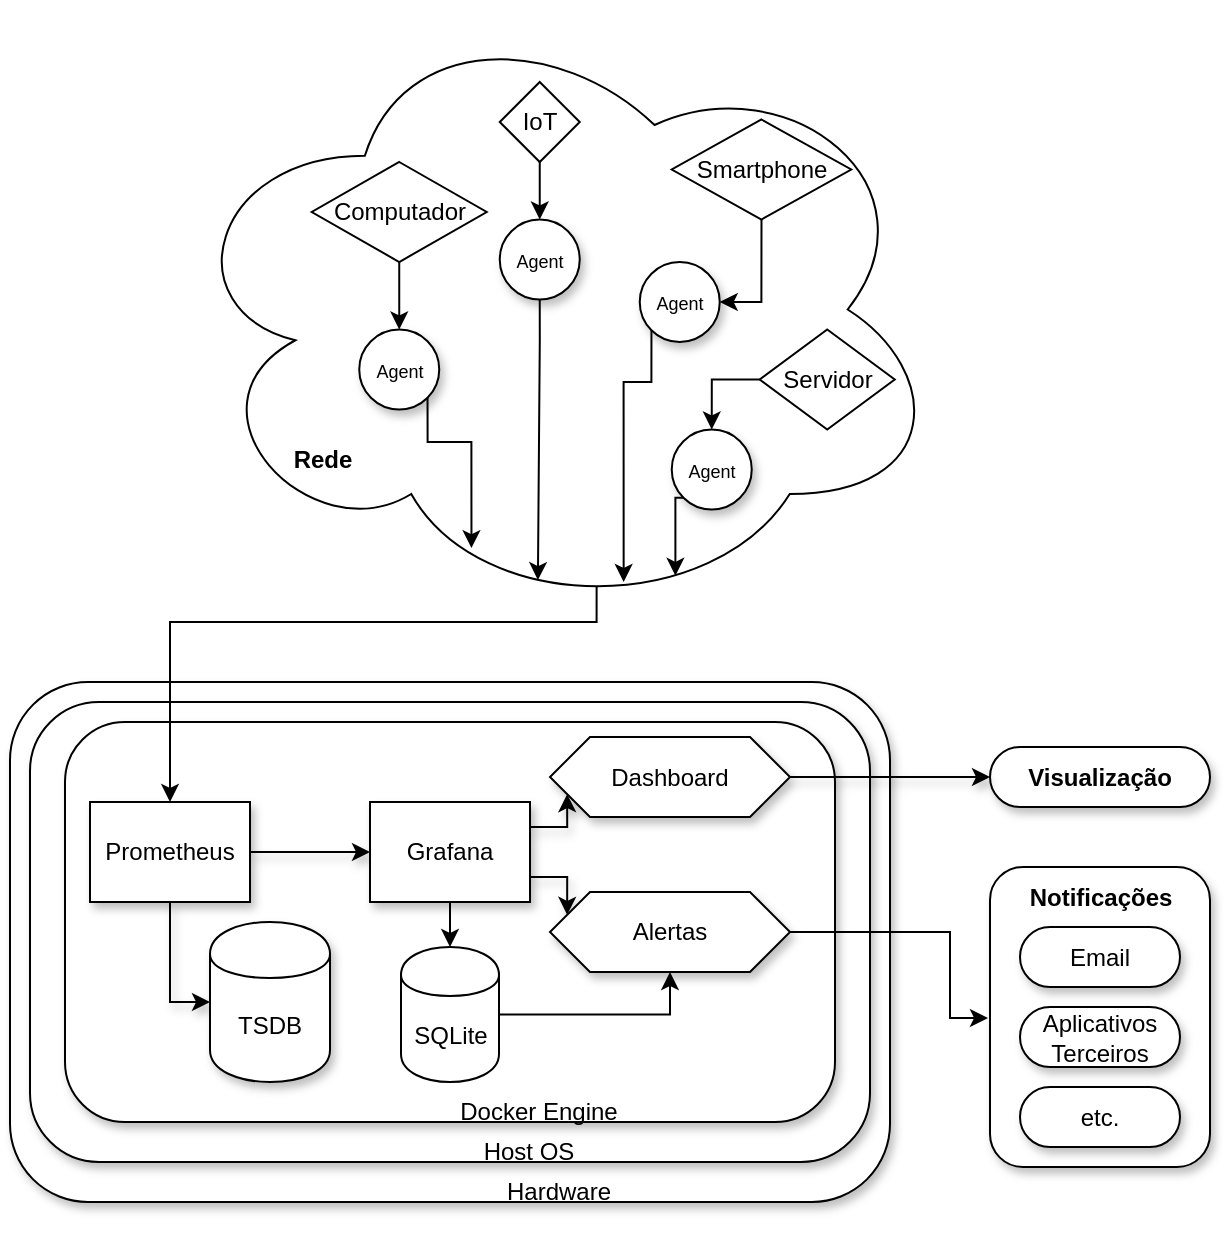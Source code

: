 <mxfile version="28.0.9">
  <diagram name="Page-1" id="xIOkTCL3K24IWR9tix57">
    <mxGraphModel dx="786" dy="711" grid="1" gridSize="10" guides="1" tooltips="1" connect="1" arrows="1" fold="1" page="1" pageScale="1" pageWidth="827" pageHeight="1169" math="0" shadow="0">
      <root>
        <mxCell id="0" />
        <mxCell id="1" style="" parent="0" />
        <mxCell id="3SZMAM52sG9_Gdmyh299-129" value="" style="rounded=1;whiteSpace=wrap;html=1;shadow=1;treeFolding=0;treeMoving=0;fixDash=0;collapsible=0;recursiveResize=1;expand=1;backgroundOutline=0;movableLabel=0;autosize=0;fixedWidth=0;comic=0;" parent="1" vertex="1">
          <mxGeometry x="310" y="840" width="440" height="260" as="geometry" />
        </mxCell>
        <mxCell id="3SZMAM52sG9_Gdmyh299-130" value="" style="rounded=1;whiteSpace=wrap;html=1;shadow=1;treeFolding=0;treeMoving=0;fixDash=0;collapsible=0;recursiveResize=1;expand=1;backgroundOutline=0;movableLabel=0;autosize=0;fixedWidth=0;comic=0;" parent="1" vertex="1">
          <mxGeometry x="320" y="850" width="420" height="230" as="geometry" />
        </mxCell>
        <mxCell id="3SZMAM52sG9_Gdmyh299-131" value="" style="rounded=1;whiteSpace=wrap;html=1;shadow=1;glass=0;perimeterSpacing=1;" parent="1" vertex="1">
          <mxGeometry x="337.5" y="860" width="385" height="200" as="geometry" />
        </mxCell>
        <mxCell id="3SZMAM52sG9_Gdmyh299-132" style="edgeStyle=orthogonalEdgeStyle;rounded=0;orthogonalLoop=1;jettySize=auto;html=1;exitX=0.55;exitY=0.95;exitDx=0;exitDy=0;exitPerimeter=0;entryX=0.5;entryY=0;entryDx=0;entryDy=0;" parent="1" source="3SZMAM52sG9_Gdmyh299-133" target="3SZMAM52sG9_Gdmyh299-136" edge="1">
          <mxGeometry relative="1" as="geometry">
            <Array as="points">
              <mxPoint x="603" y="810" />
              <mxPoint x="390" y="810" />
            </Array>
          </mxGeometry>
        </mxCell>
        <mxCell id="3SZMAM52sG9_Gdmyh299-133" value="" style="ellipse;shape=cloud;whiteSpace=wrap;html=1;rotation=0;" parent="1" vertex="1">
          <mxGeometry x="390.87" y="500" width="386.25" height="307.5" as="geometry" />
        </mxCell>
        <mxCell id="3SZMAM52sG9_Gdmyh299-134" style="edgeStyle=orthogonalEdgeStyle;rounded=0;orthogonalLoop=1;jettySize=auto;html=1;exitX=0.5;exitY=1;exitDx=0;exitDy=0;entryX=0;entryY=0.5;entryDx=0;entryDy=0;shadow=1;" parent="1" source="3SZMAM52sG9_Gdmyh299-136" target="3SZMAM52sG9_Gdmyh299-141" edge="1">
          <mxGeometry relative="1" as="geometry" />
        </mxCell>
        <mxCell id="3SZMAM52sG9_Gdmyh299-135" style="edgeStyle=orthogonalEdgeStyle;rounded=0;orthogonalLoop=1;jettySize=auto;html=1;exitX=1;exitY=0.5;exitDx=0;exitDy=0;entryX=0;entryY=0.5;entryDx=0;entryDy=0;shadow=1;" parent="1" source="3SZMAM52sG9_Gdmyh299-136" target="3SZMAM52sG9_Gdmyh299-139" edge="1">
          <mxGeometry relative="1" as="geometry" />
        </mxCell>
        <mxCell id="3SZMAM52sG9_Gdmyh299-136" value="Prometheus" style="html=1;whiteSpace=wrap;shadow=1;" parent="1" vertex="1">
          <mxGeometry x="350" y="900" width="80" height="50" as="geometry" />
        </mxCell>
        <mxCell id="3SZMAM52sG9_Gdmyh299-137" style="edgeStyle=orthogonalEdgeStyle;rounded=0;orthogonalLoop=1;jettySize=auto;html=1;exitX=1;exitY=0.25;exitDx=0;exitDy=0;entryX=0;entryY=0.75;entryDx=0;entryDy=0;shadow=1;" parent="1" source="3SZMAM52sG9_Gdmyh299-139" target="3SZMAM52sG9_Gdmyh299-142" edge="1">
          <mxGeometry relative="1" as="geometry" />
        </mxCell>
        <mxCell id="3SZMAM52sG9_Gdmyh299-138" style="edgeStyle=orthogonalEdgeStyle;rounded=0;orthogonalLoop=1;jettySize=auto;html=1;exitX=1;exitY=0.75;exitDx=0;exitDy=0;entryX=0;entryY=0.25;entryDx=0;entryDy=0;shadow=1;" parent="1" source="3SZMAM52sG9_Gdmyh299-139" target="3SZMAM52sG9_Gdmyh299-144" edge="1">
          <mxGeometry relative="1" as="geometry" />
        </mxCell>
        <mxCell id="Zg09eMq_pX1P9frFTXm6-2" style="edgeStyle=orthogonalEdgeStyle;rounded=0;orthogonalLoop=1;jettySize=auto;html=1;exitX=0.5;exitY=1;exitDx=0;exitDy=0;entryX=0.5;entryY=0;entryDx=0;entryDy=0;" edge="1" parent="1" source="3SZMAM52sG9_Gdmyh299-139" target="Zg09eMq_pX1P9frFTXm6-1">
          <mxGeometry relative="1" as="geometry" />
        </mxCell>
        <mxCell id="3SZMAM52sG9_Gdmyh299-139" value="&lt;div&gt;Grafana&lt;/div&gt;" style="html=1;whiteSpace=wrap;shadow=1;" parent="1" vertex="1">
          <mxGeometry x="490" y="900" width="80" height="50" as="geometry" />
        </mxCell>
        <mxCell id="3SZMAM52sG9_Gdmyh299-141" value="TSDB" style="shape=cylinder;whiteSpace=wrap;html=1;boundedLbl=1;backgroundOutline=1;shadow=1;" parent="1" vertex="1">
          <mxGeometry x="410" y="960" width="60" height="80" as="geometry" />
        </mxCell>
        <mxCell id="3SZMAM52sG9_Gdmyh299-142" value="&lt;div&gt;Dashboard&lt;/div&gt;" style="shape=hexagon;perimeter=hexagonPerimeter2;whiteSpace=wrap;html=1;fixedSize=1;shadow=1;" parent="1" vertex="1">
          <mxGeometry x="580" y="867.5" width="120" height="40" as="geometry" />
        </mxCell>
        <mxCell id="3SZMAM52sG9_Gdmyh299-143" style="edgeStyle=orthogonalEdgeStyle;rounded=0;orthogonalLoop=1;jettySize=auto;html=1;exitX=1;exitY=0.5;exitDx=0;exitDy=0;" parent="1" source="3SZMAM52sG9_Gdmyh299-144" target="3SZMAM52sG9_Gdmyh299-151" edge="1">
          <mxGeometry relative="1" as="geometry">
            <Array as="points">
              <mxPoint x="780" y="965" />
              <mxPoint x="780" y="1008" />
            </Array>
          </mxGeometry>
        </mxCell>
        <mxCell id="3SZMAM52sG9_Gdmyh299-144" value="&lt;div&gt;Alertas&lt;/div&gt;" style="shape=hexagon;perimeter=hexagonPerimeter2;whiteSpace=wrap;html=1;fixedSize=1;shadow=1;" parent="1" vertex="1">
          <mxGeometry x="580" y="945" width="120" height="40" as="geometry" />
        </mxCell>
        <mxCell id="3SZMAM52sG9_Gdmyh299-145" value="&lt;div&gt;Hardware&lt;/div&gt;" style="text;html=1;align=center;verticalAlign=middle;resizable=0;points=[];autosize=1;strokeColor=none;fillColor=none;shadow=1;" parent="1" vertex="1">
          <mxGeometry x="544" y="1080" width="80" height="30" as="geometry" />
        </mxCell>
        <mxCell id="3SZMAM52sG9_Gdmyh299-146" value="Host OS" style="text;html=1;align=center;verticalAlign=middle;resizable=0;points=[];autosize=1;strokeColor=none;fillColor=none;shadow=1;" parent="1" vertex="1">
          <mxGeometry x="534" y="1060" width="70" height="30" as="geometry" />
        </mxCell>
        <mxCell id="3SZMAM52sG9_Gdmyh299-147" value="&lt;div&gt;&lt;b&gt;Visualização&lt;/b&gt;&lt;/div&gt;" style="html=1;dashed=0;whiteSpace=wrap;shape=mxgraph.dfd.start;shadow=1;" parent="1" vertex="1">
          <mxGeometry x="800" y="872.5" width="110" height="30" as="geometry" />
        </mxCell>
        <mxCell id="3SZMAM52sG9_Gdmyh299-148" style="edgeStyle=orthogonalEdgeStyle;rounded=0;orthogonalLoop=1;jettySize=auto;html=1;exitX=1;exitY=0.5;exitDx=0;exitDy=0;entryX=0;entryY=0.5;entryDx=0;entryDy=0;entryPerimeter=0;shadow=1;" parent="1" source="3SZMAM52sG9_Gdmyh299-142" target="3SZMAM52sG9_Gdmyh299-147" edge="1">
          <mxGeometry relative="1" as="geometry" />
        </mxCell>
        <mxCell id="3SZMAM52sG9_Gdmyh299-149" value="&lt;div&gt;Docker Engine&lt;/div&gt;" style="text;html=1;align=center;verticalAlign=middle;resizable=0;points=[];autosize=1;strokeColor=none;fillColor=none;" parent="1" vertex="1">
          <mxGeometry x="524" y="1040" width="100" height="30" as="geometry" />
        </mxCell>
        <mxCell id="3SZMAM52sG9_Gdmyh299-150" value="&lt;div&gt;&lt;font style=&quot;font-size: 9px;&quot;&gt;Agent&lt;/font&gt;&lt;/div&gt;" style="ellipse;whiteSpace=wrap;html=1;aspect=fixed;shadow=1;" parent="1" vertex="1">
          <mxGeometry x="484.62" y="663.75" width="40" height="40" as="geometry" />
        </mxCell>
        <mxCell id="3SZMAM52sG9_Gdmyh299-151" value="" style="rounded=1;whiteSpace=wrap;html=1;shadow=1;glass=0;perimeterSpacing=1;" parent="1" vertex="1">
          <mxGeometry x="800" y="932.5" width="110" height="150" as="geometry" />
        </mxCell>
        <mxCell id="3SZMAM52sG9_Gdmyh299-152" value="Email" style="html=1;dashed=0;whiteSpace=wrap;shape=mxgraph.dfd.start;shadow=1;" parent="1" vertex="1">
          <mxGeometry x="815" y="962.5" width="80" height="30" as="geometry" />
        </mxCell>
        <mxCell id="3SZMAM52sG9_Gdmyh299-153" value="&lt;div&gt;Aplicativos Terceiros&lt;/div&gt;" style="html=1;dashed=0;whiteSpace=wrap;shape=mxgraph.dfd.start;shadow=1;" parent="1" vertex="1">
          <mxGeometry x="815" y="1002.5" width="80" height="30" as="geometry" />
        </mxCell>
        <mxCell id="3SZMAM52sG9_Gdmyh299-154" value="&lt;div&gt;etc.&lt;/div&gt;" style="html=1;dashed=0;whiteSpace=wrap;shape=mxgraph.dfd.start;shadow=1;" parent="1" vertex="1">
          <mxGeometry x="815" y="1042.5" width="80" height="30" as="geometry" />
        </mxCell>
        <mxCell id="3SZMAM52sG9_Gdmyh299-155" value="&lt;div&gt;&lt;b&gt;Notificações&lt;/b&gt;&lt;/div&gt;" style="text;html=1;align=center;verticalAlign=middle;resizable=0;points=[];autosize=1;strokeColor=none;fillColor=none;" parent="1" vertex="1">
          <mxGeometry x="810" y="932.5" width="90" height="30" as="geometry" />
        </mxCell>
        <mxCell id="3SZMAM52sG9_Gdmyh299-156" value="&lt;div&gt;&lt;font style=&quot;font-size: 9px;&quot;&gt;Agent&lt;/font&gt;&lt;/div&gt;" style="ellipse;whiteSpace=wrap;html=1;aspect=fixed;shadow=1;" parent="1" vertex="1">
          <mxGeometry x="554.87" y="608.75" width="40" height="40" as="geometry" />
        </mxCell>
        <mxCell id="3SZMAM52sG9_Gdmyh299-157" value="&lt;div&gt;&lt;font style=&quot;font-size: 9px;&quot;&gt;Agent&lt;/font&gt;&lt;/div&gt;" style="ellipse;whiteSpace=wrap;html=1;aspect=fixed;shadow=1;" parent="1" vertex="1">
          <mxGeometry x="624.87" y="630" width="40" height="40" as="geometry" />
        </mxCell>
        <mxCell id="3SZMAM52sG9_Gdmyh299-158" style="edgeStyle=orthogonalEdgeStyle;rounded=0;orthogonalLoop=1;jettySize=auto;html=1;exitX=0.5;exitY=1;exitDx=0;exitDy=0;entryX=0.5;entryY=0;entryDx=0;entryDy=0;" parent="1" source="3SZMAM52sG9_Gdmyh299-159" target="3SZMAM52sG9_Gdmyh299-150" edge="1">
          <mxGeometry relative="1" as="geometry" />
        </mxCell>
        <mxCell id="3SZMAM52sG9_Gdmyh299-159" value="Computador" style="rhombus;whiteSpace=wrap;html=1;" parent="1" vertex="1">
          <mxGeometry x="460.87" y="580" width="87.5" height="50" as="geometry" />
        </mxCell>
        <mxCell id="3SZMAM52sG9_Gdmyh299-160" style="edgeStyle=orthogonalEdgeStyle;rounded=0;orthogonalLoop=1;jettySize=auto;html=1;exitX=0;exitY=0.5;exitDx=0;exitDy=0;entryX=0.5;entryY=0;entryDx=0;entryDy=0;" parent="1" source="3SZMAM52sG9_Gdmyh299-161" target="3SZMAM52sG9_Gdmyh299-166" edge="1">
          <mxGeometry relative="1" as="geometry" />
        </mxCell>
        <mxCell id="3SZMAM52sG9_Gdmyh299-161" value="&lt;div&gt;Servidor&lt;/div&gt;" style="rhombus;whiteSpace=wrap;html=1;" parent="1" vertex="1">
          <mxGeometry x="684.87" y="663.75" width="67.5" height="50" as="geometry" />
        </mxCell>
        <mxCell id="3SZMAM52sG9_Gdmyh299-162" style="edgeStyle=orthogonalEdgeStyle;rounded=0;orthogonalLoop=1;jettySize=auto;html=1;exitX=0.5;exitY=1;exitDx=0;exitDy=0;entryX=1;entryY=0.5;entryDx=0;entryDy=0;" parent="1" source="3SZMAM52sG9_Gdmyh299-163" target="3SZMAM52sG9_Gdmyh299-157" edge="1">
          <mxGeometry relative="1" as="geometry" />
        </mxCell>
        <mxCell id="3SZMAM52sG9_Gdmyh299-163" value="&lt;div&gt;Smartphone&lt;/div&gt;" style="rhombus;whiteSpace=wrap;html=1;" parent="1" vertex="1">
          <mxGeometry x="640.87" y="558.75" width="89.75" height="50" as="geometry" />
        </mxCell>
        <mxCell id="3SZMAM52sG9_Gdmyh299-164" style="edgeStyle=orthogonalEdgeStyle;rounded=0;orthogonalLoop=1;jettySize=auto;html=1;exitX=0.5;exitY=1;exitDx=0;exitDy=0;entryX=0.5;entryY=0;entryDx=0;entryDy=0;" parent="1" source="3SZMAM52sG9_Gdmyh299-165" target="3SZMAM52sG9_Gdmyh299-156" edge="1">
          <mxGeometry relative="1" as="geometry" />
        </mxCell>
        <mxCell id="3SZMAM52sG9_Gdmyh299-165" value="IoT" style="rhombus;whiteSpace=wrap;html=1;" parent="1" vertex="1">
          <mxGeometry x="554.87" y="540" width="40" height="40" as="geometry" />
        </mxCell>
        <mxCell id="3SZMAM52sG9_Gdmyh299-166" value="&lt;div&gt;&lt;font style=&quot;font-size: 9px;&quot;&gt;Agent&lt;/font&gt;&lt;/div&gt;" style="ellipse;whiteSpace=wrap;html=1;aspect=fixed;shadow=1;" parent="1" vertex="1">
          <mxGeometry x="640.87" y="713.75" width="40" height="40" as="geometry" />
        </mxCell>
        <mxCell id="3SZMAM52sG9_Gdmyh299-167" style="edgeStyle=orthogonalEdgeStyle;rounded=0;orthogonalLoop=1;jettySize=auto;html=1;exitX=0;exitY=1;exitDx=0;exitDy=0;entryX=0.585;entryY=0.943;entryDx=0;entryDy=0;entryPerimeter=0;" parent="1" source="3SZMAM52sG9_Gdmyh299-157" target="3SZMAM52sG9_Gdmyh299-133" edge="1">
          <mxGeometry relative="1" as="geometry" />
        </mxCell>
        <mxCell id="3SZMAM52sG9_Gdmyh299-168" style="edgeStyle=orthogonalEdgeStyle;rounded=0;orthogonalLoop=1;jettySize=auto;html=1;exitX=1;exitY=1;exitDx=0;exitDy=0;entryX=0.388;entryY=0.888;entryDx=0;entryDy=0;entryPerimeter=0;" parent="1" source="3SZMAM52sG9_Gdmyh299-150" target="3SZMAM52sG9_Gdmyh299-133" edge="1">
          <mxGeometry relative="1" as="geometry">
            <Array as="points">
              <mxPoint x="518.87" y="720" />
              <mxPoint x="540.87" y="720" />
            </Array>
          </mxGeometry>
        </mxCell>
        <mxCell id="3SZMAM52sG9_Gdmyh299-169" style="edgeStyle=orthogonalEdgeStyle;rounded=0;orthogonalLoop=1;jettySize=auto;html=1;exitX=0;exitY=1;exitDx=0;exitDy=0;entryX=0.652;entryY=0.933;entryDx=0;entryDy=0;entryPerimeter=0;" parent="1" source="3SZMAM52sG9_Gdmyh299-166" target="3SZMAM52sG9_Gdmyh299-133" edge="1">
          <mxGeometry relative="1" as="geometry" />
        </mxCell>
        <mxCell id="3SZMAM52sG9_Gdmyh299-170" style="edgeStyle=orthogonalEdgeStyle;rounded=0;orthogonalLoop=1;jettySize=auto;html=1;exitX=0.5;exitY=1;exitDx=0;exitDy=0;entryX=0.474;entryY=0.94;entryDx=0;entryDy=0;entryPerimeter=0;" parent="1" source="3SZMAM52sG9_Gdmyh299-156" target="3SZMAM52sG9_Gdmyh299-133" edge="1">
          <mxGeometry relative="1" as="geometry" />
        </mxCell>
        <mxCell id="3SZMAM52sG9_Gdmyh299-171" value="&lt;b&gt;Rede&lt;/b&gt;" style="text;html=1;align=center;verticalAlign=middle;resizable=0;points=[];autosize=1;strokeColor=none;fillColor=none;" parent="1" vertex="1">
          <mxGeometry x="440.87" y="713.75" width="50" height="30" as="geometry" />
        </mxCell>
        <mxCell id="Zg09eMq_pX1P9frFTXm6-3" style="edgeStyle=orthogonalEdgeStyle;rounded=0;orthogonalLoop=1;jettySize=auto;html=1;exitX=1;exitY=0.5;exitDx=0;exitDy=0;entryX=0.5;entryY=1;entryDx=0;entryDy=0;" edge="1" parent="1" source="Zg09eMq_pX1P9frFTXm6-1" target="3SZMAM52sG9_Gdmyh299-144">
          <mxGeometry relative="1" as="geometry" />
        </mxCell>
        <mxCell id="Zg09eMq_pX1P9frFTXm6-1" value="SQLite" style="shape=cylinder;whiteSpace=wrap;html=1;boundedLbl=1;backgroundOutline=1;shadow=0;" vertex="1" parent="1">
          <mxGeometry x="505.5" y="972.5" width="49" height="67.5" as="geometry" />
        </mxCell>
      </root>
    </mxGraphModel>
  </diagram>
</mxfile>
